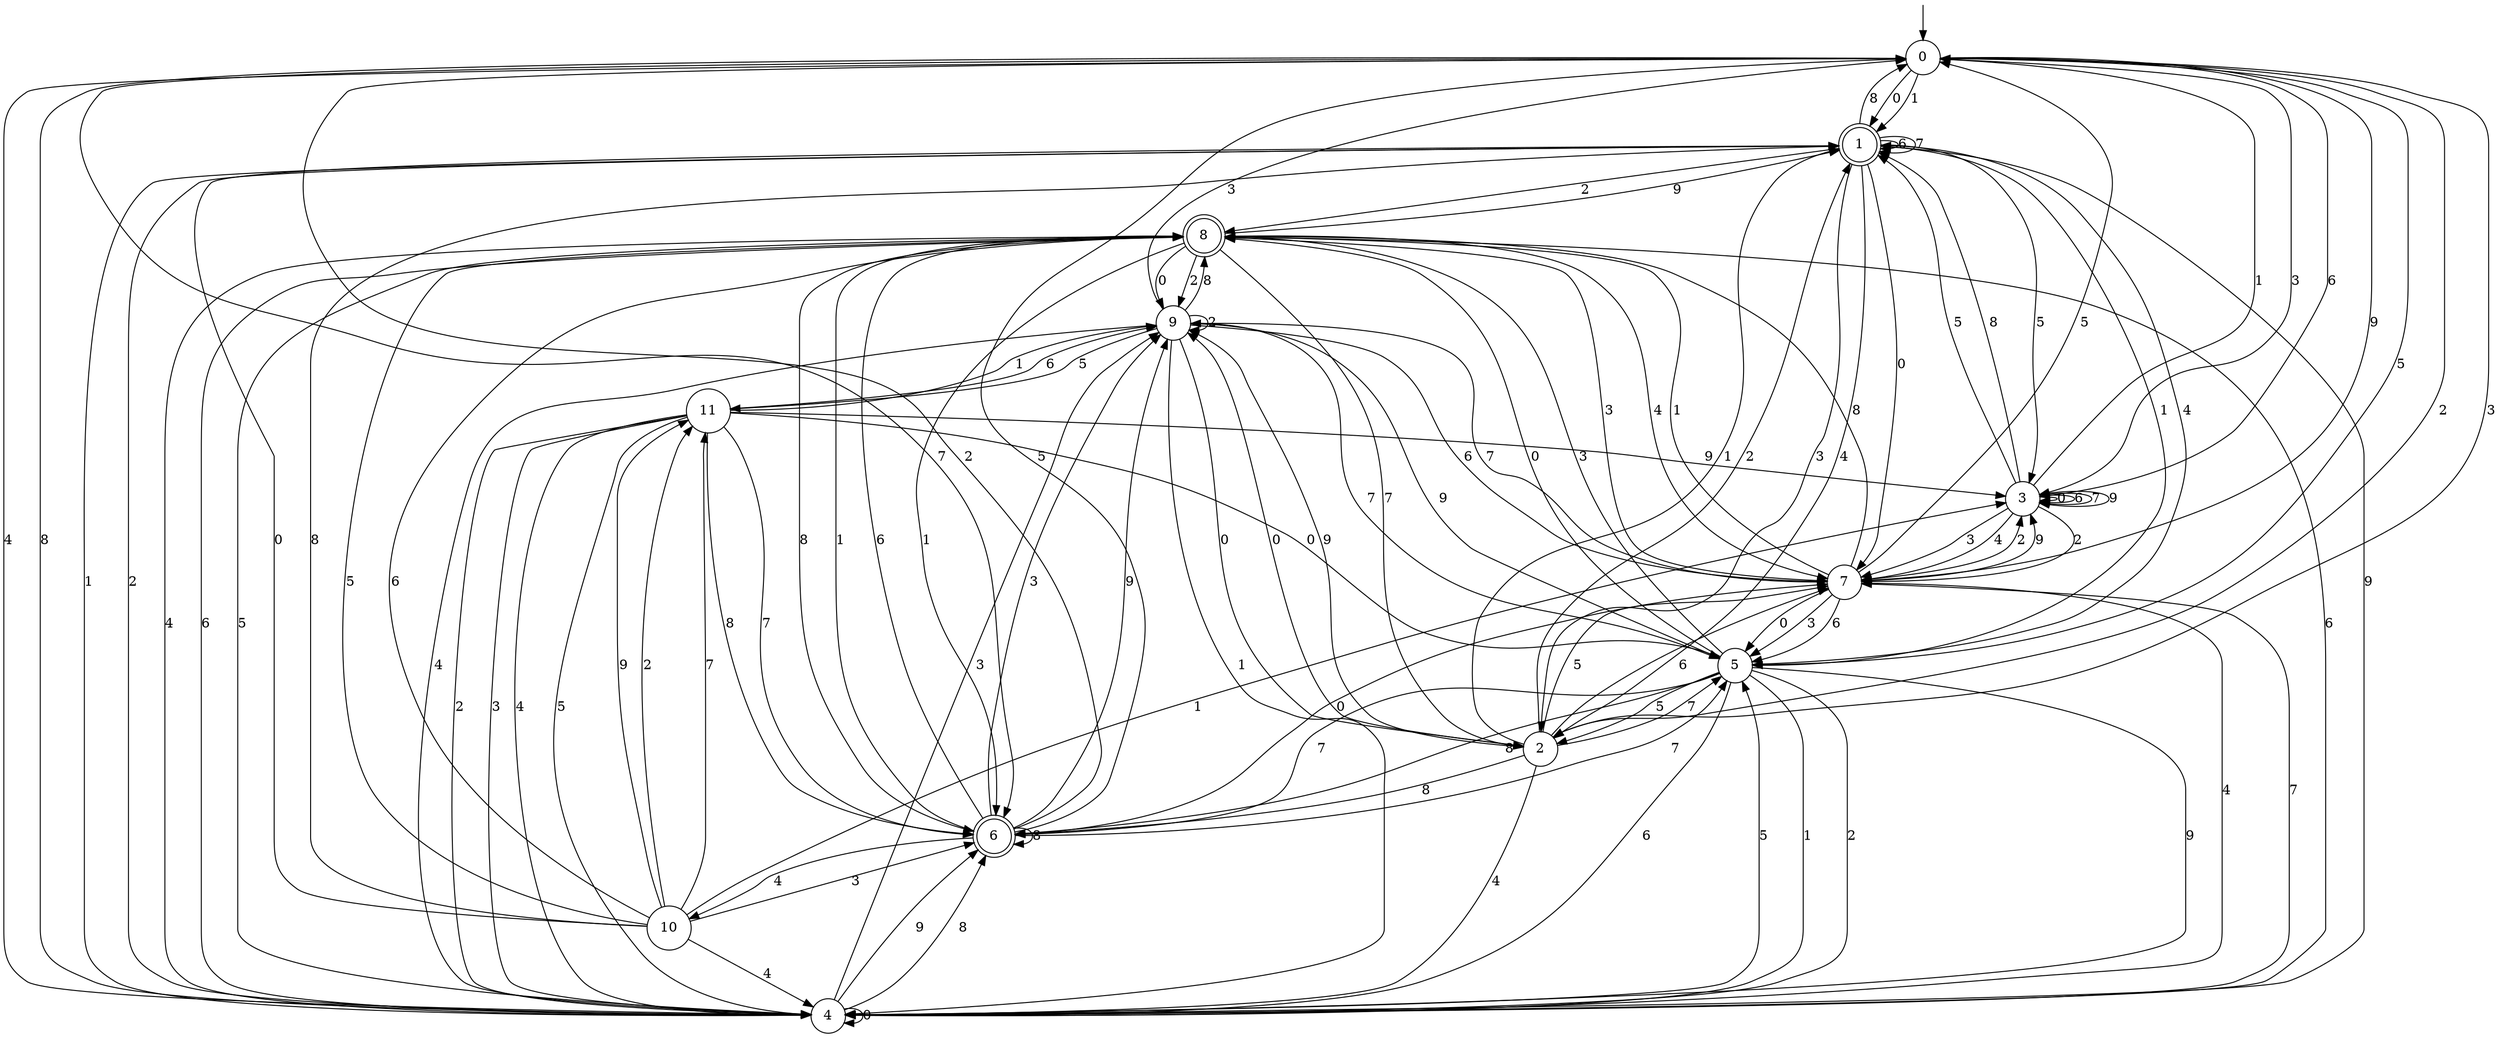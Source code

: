 digraph g {

	s0 [shape="circle" label="0"];
	s1 [shape="doublecircle" label="1"];
	s2 [shape="circle" label="2"];
	s3 [shape="circle" label="3"];
	s4 [shape="circle" label="4"];
	s5 [shape="circle" label="5"];
	s6 [shape="doublecircle" label="6"];
	s7 [shape="circle" label="7"];
	s8 [shape="doublecircle" label="8"];
	s9 [shape="circle" label="9"];
	s10 [shape="circle" label="10"];
	s11 [shape="circle" label="11"];
	s0 -> s1 [label="0"];
	s0 -> s1 [label="1"];
	s0 -> s2 [label="2"];
	s0 -> s3 [label="3"];
	s0 -> s4 [label="4"];
	s0 -> s5 [label="5"];
	s0 -> s3 [label="6"];
	s0 -> s6 [label="7"];
	s0 -> s4 [label="8"];
	s0 -> s7 [label="9"];
	s1 -> s7 [label="0"];
	s1 -> s5 [label="1"];
	s1 -> s8 [label="2"];
	s1 -> s2 [label="3"];
	s1 -> s2 [label="4"];
	s1 -> s3 [label="5"];
	s1 -> s1 [label="6"];
	s1 -> s1 [label="7"];
	s1 -> s0 [label="8"];
	s1 -> s4 [label="9"];
	s2 -> s9 [label="0"];
	s2 -> s1 [label="1"];
	s2 -> s1 [label="2"];
	s2 -> s0 [label="3"];
	s2 -> s4 [label="4"];
	s2 -> s7 [label="5"];
	s2 -> s7 [label="6"];
	s2 -> s5 [label="7"];
	s2 -> s6 [label="8"];
	s2 -> s9 [label="9"];
	s3 -> s3 [label="0"];
	s3 -> s0 [label="1"];
	s3 -> s7 [label="2"];
	s3 -> s7 [label="3"];
	s3 -> s7 [label="4"];
	s3 -> s1 [label="5"];
	s3 -> s3 [label="6"];
	s3 -> s3 [label="7"];
	s3 -> s1 [label="8"];
	s3 -> s3 [label="9"];
	s4 -> s4 [label="0"];
	s4 -> s1 [label="1"];
	s4 -> s1 [label="2"];
	s4 -> s9 [label="3"];
	s4 -> s8 [label="4"];
	s4 -> s5 [label="5"];
	s4 -> s8 [label="6"];
	s4 -> s7 [label="7"];
	s4 -> s6 [label="8"];
	s4 -> s6 [label="9"];
	s5 -> s8 [label="0"];
	s5 -> s4 [label="1"];
	s5 -> s4 [label="2"];
	s5 -> s8 [label="3"];
	s5 -> s1 [label="4"];
	s5 -> s2 [label="5"];
	s5 -> s4 [label="6"];
	s5 -> s6 [label="7"];
	s5 -> s6 [label="8"];
	s5 -> s4 [label="9"];
	s6 -> s7 [label="0"];
	s6 -> s8 [label="1"];
	s6 -> s0 [label="2"];
	s6 -> s9 [label="3"];
	s6 -> s10 [label="4"];
	s6 -> s0 [label="5"];
	s6 -> s8 [label="6"];
	s6 -> s5 [label="7"];
	s6 -> s6 [label="8"];
	s6 -> s9 [label="9"];
	s7 -> s5 [label="0"];
	s7 -> s8 [label="1"];
	s7 -> s3 [label="2"];
	s7 -> s5 [label="3"];
	s7 -> s4 [label="4"];
	s7 -> s0 [label="5"];
	s7 -> s5 [label="6"];
	s7 -> s9 [label="7"];
	s7 -> s8 [label="8"];
	s7 -> s3 [label="9"];
	s8 -> s9 [label="0"];
	s8 -> s6 [label="1"];
	s8 -> s9 [label="2"];
	s8 -> s7 [label="3"];
	s8 -> s7 [label="4"];
	s8 -> s4 [label="5"];
	s8 -> s4 [label="6"];
	s8 -> s2 [label="7"];
	s8 -> s6 [label="8"];
	s8 -> s1 [label="9"];
	s9 -> s2 [label="0"];
	s9 -> s4 [label="1"];
	s9 -> s9 [label="2"];
	s9 -> s0 [label="3"];
	s9 -> s4 [label="4"];
	s9 -> s11 [label="5"];
	s9 -> s7 [label="6"];
	s9 -> s5 [label="7"];
	s9 -> s8 [label="8"];
	s9 -> s5 [label="9"];
	s10 -> s1 [label="0"];
	s10 -> s3 [label="1"];
	s10 -> s11 [label="2"];
	s10 -> s6 [label="3"];
	s10 -> s4 [label="4"];
	s10 -> s8 [label="5"];
	s10 -> s8 [label="6"];
	s10 -> s11 [label="7"];
	s10 -> s1 [label="8"];
	s10 -> s11 [label="9"];
	s11 -> s5 [label="0"];
	s11 -> s9 [label="1"];
	s11 -> s4 [label="2"];
	s11 -> s4 [label="3"];
	s11 -> s4 [label="4"];
	s11 -> s4 [label="5"];
	s11 -> s9 [label="6"];
	s11 -> s6 [label="7"];
	s11 -> s6 [label="8"];
	s11 -> s3 [label="9"];

__start0 [label="" shape="none" width="0" height="0"];
__start0 -> s0;

}
